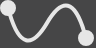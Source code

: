 <mxfile version="24.2.5" type="device">
  <diagram name="第 1 页" id="VX8x2q7U5yT6BQhmhuAg">
    <mxGraphModel dx="98" dy="62" grid="1" gridSize="3.937" guides="1" tooltips="1" connect="1" arrows="1" fold="1" page="1" pageScale="1" pageWidth="48" pageHeight="48" background="#464647" math="0" shadow="0">
      <root>
        <mxCell id="0" />
        <mxCell id="1" parent="0" />
        <mxCell id="fbWPcGqAhNSayeoWu9nh-3" value="" style="curved=1;endArrow=oval;html=1;rounded=0;endFill=1;startArrow=oval;startFill=1;strokeColor=#E6E6E6;strokeWidth=2;" parent="1" edge="1">
          <mxGeometry width="50" height="50" relative="1" as="geometry">
            <mxPoint x="43" y="31" as="sourcePoint" />
            <mxPoint x="4" y="16" as="targetPoint" />
            <Array as="points">
              <mxPoint x="35" y="4" />
              <mxPoint x="12" y="43" />
            </Array>
          </mxGeometry>
        </mxCell>
      </root>
    </mxGraphModel>
  </diagram>
</mxfile>
